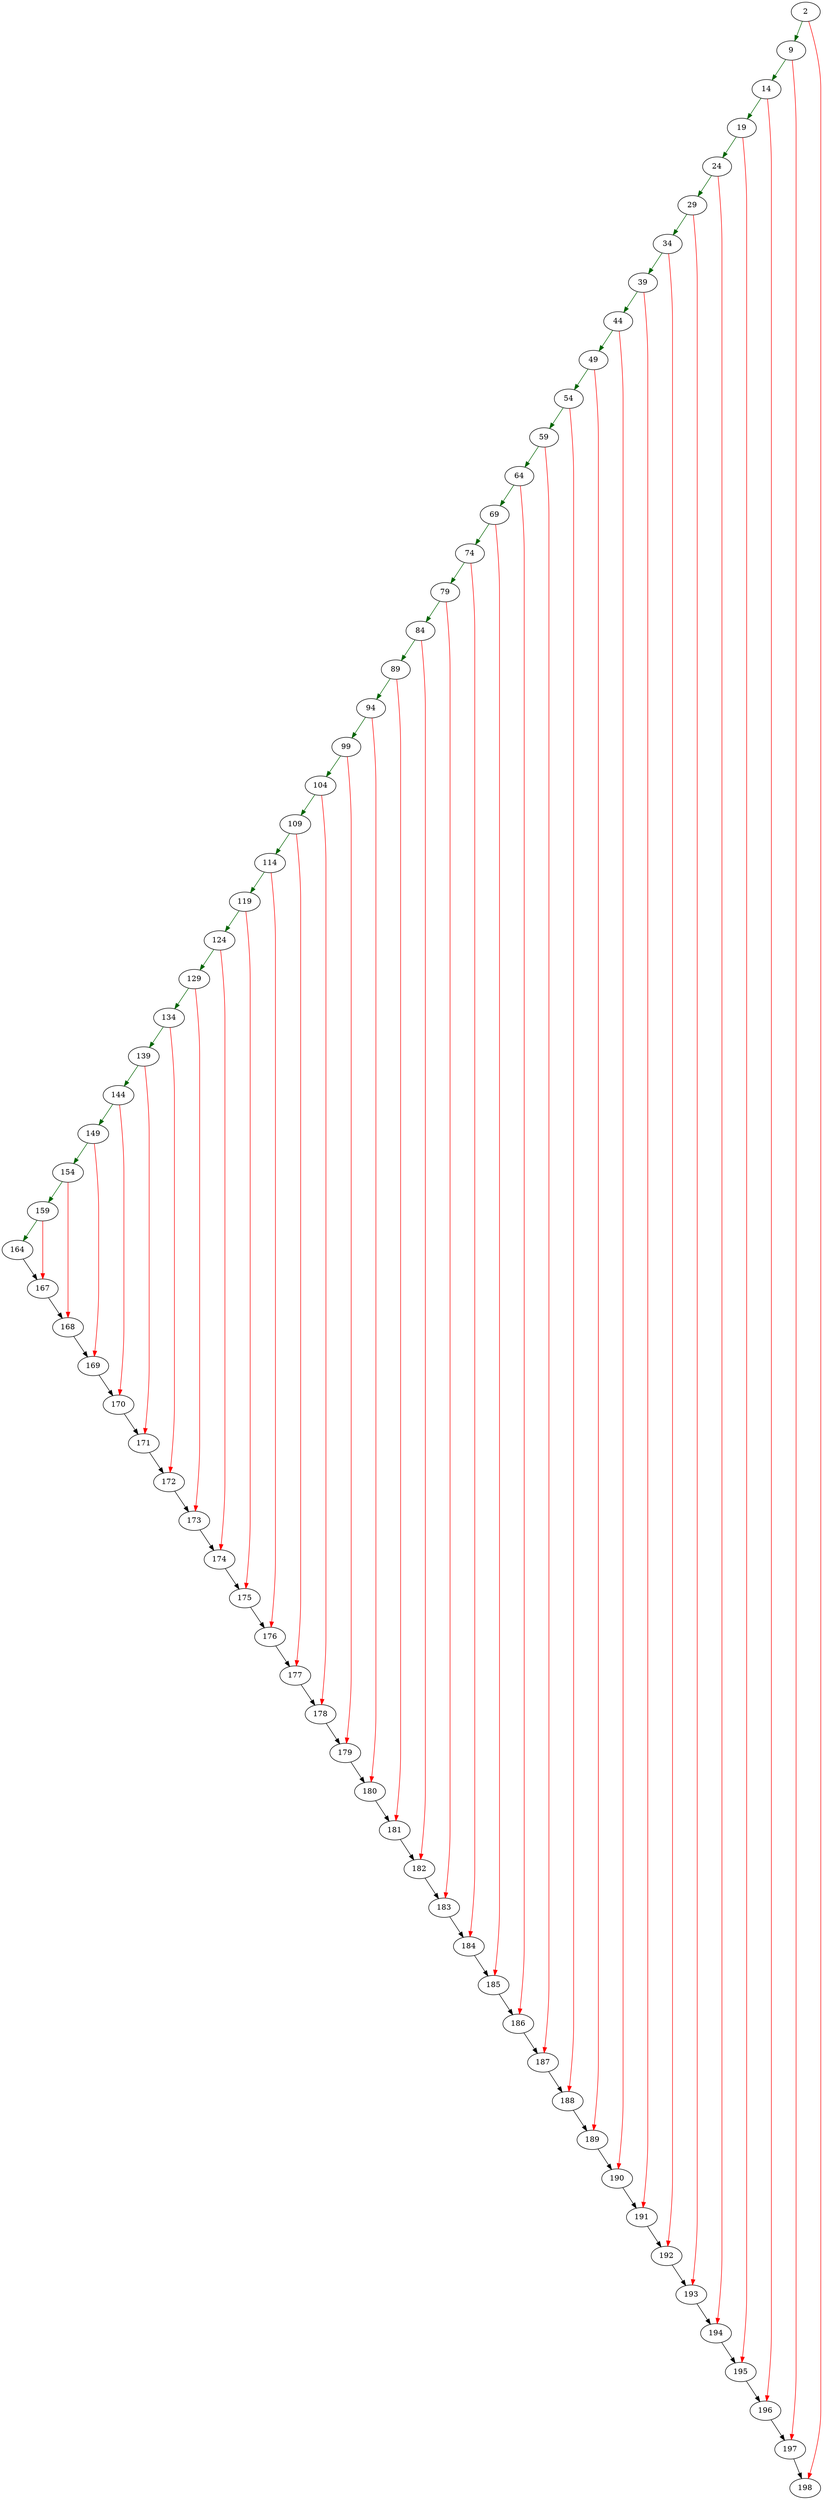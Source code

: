 strict digraph "main" {
	// Node definitions.
	2 [entry=true];
	9;
	198;
	14;
	197;
	19;
	196;
	24;
	195;
	29;
	194;
	34;
	193;
	39;
	192;
	44;
	191;
	49;
	190;
	54;
	189;
	59;
	188;
	64;
	187;
	69;
	186;
	74;
	185;
	79;
	184;
	84;
	183;
	89;
	182;
	94;
	181;
	99;
	180;
	104;
	179;
	109;
	178;
	114;
	177;
	119;
	176;
	124;
	175;
	129;
	174;
	134;
	173;
	139;
	172;
	144;
	171;
	149;
	170;
	154;
	169;
	159;
	168;
	164;
	167;

	// Edge definitions.
	2 -> 9 [
		color=darkgreen
		cond=true
	];
	2 -> 198 [
		color=red
		cond=false
	];
	9 -> 14 [
		color=darkgreen
		cond=true
	];
	9 -> 197 [
		color=red
		cond=false
	];
	14 -> 19 [
		color=darkgreen
		cond=true
	];
	14 -> 196 [
		color=red
		cond=false
	];
	197 -> 198;
	19 -> 24 [
		color=darkgreen
		cond=true
	];
	19 -> 195 [
		color=red
		cond=false
	];
	196 -> 197;
	24 -> 29 [
		color=darkgreen
		cond=true
	];
	24 -> 194 [
		color=red
		cond=false
	];
	195 -> 196;
	29 -> 34 [
		color=darkgreen
		cond=true
	];
	29 -> 193 [
		color=red
		cond=false
	];
	194 -> 195;
	34 -> 39 [
		color=darkgreen
		cond=true
	];
	34 -> 192 [
		color=red
		cond=false
	];
	193 -> 194;
	39 -> 44 [
		color=darkgreen
		cond=true
	];
	39 -> 191 [
		color=red
		cond=false
	];
	192 -> 193;
	44 -> 49 [
		color=darkgreen
		cond=true
	];
	44 -> 190 [
		color=red
		cond=false
	];
	191 -> 192;
	49 -> 54 [
		color=darkgreen
		cond=true
	];
	49 -> 189 [
		color=red
		cond=false
	];
	190 -> 191;
	54 -> 59 [
		color=darkgreen
		cond=true
	];
	54 -> 188 [
		color=red
		cond=false
	];
	189 -> 190;
	59 -> 64 [
		color=darkgreen
		cond=true
	];
	59 -> 187 [
		color=red
		cond=false
	];
	188 -> 189;
	64 -> 69 [
		color=darkgreen
		cond=true
	];
	64 -> 186 [
		color=red
		cond=false
	];
	187 -> 188;
	69 -> 74 [
		color=darkgreen
		cond=true
	];
	69 -> 185 [
		color=red
		cond=false
	];
	186 -> 187;
	74 -> 79 [
		color=darkgreen
		cond=true
	];
	74 -> 184 [
		color=red
		cond=false
	];
	185 -> 186;
	79 -> 84 [
		color=darkgreen
		cond=true
	];
	79 -> 183 [
		color=red
		cond=false
	];
	184 -> 185;
	84 -> 89 [
		color=darkgreen
		cond=true
	];
	84 -> 182 [
		color=red
		cond=false
	];
	183 -> 184;
	89 -> 94 [
		color=darkgreen
		cond=true
	];
	89 -> 181 [
		color=red
		cond=false
	];
	182 -> 183;
	94 -> 99 [
		color=darkgreen
		cond=true
	];
	94 -> 180 [
		color=red
		cond=false
	];
	181 -> 182;
	99 -> 104 [
		color=darkgreen
		cond=true
	];
	99 -> 179 [
		color=red
		cond=false
	];
	180 -> 181;
	104 -> 109 [
		color=darkgreen
		cond=true
	];
	104 -> 178 [
		color=red
		cond=false
	];
	179 -> 180;
	109 -> 114 [
		color=darkgreen
		cond=true
	];
	109 -> 177 [
		color=red
		cond=false
	];
	178 -> 179;
	114 -> 119 [
		color=darkgreen
		cond=true
	];
	114 -> 176 [
		color=red
		cond=false
	];
	177 -> 178;
	119 -> 124 [
		color=darkgreen
		cond=true
	];
	119 -> 175 [
		color=red
		cond=false
	];
	176 -> 177;
	124 -> 129 [
		color=darkgreen
		cond=true
	];
	124 -> 174 [
		color=red
		cond=false
	];
	175 -> 176;
	129 -> 134 [
		color=darkgreen
		cond=true
	];
	129 -> 173 [
		color=red
		cond=false
	];
	174 -> 175;
	134 -> 139 [
		color=darkgreen
		cond=true
	];
	134 -> 172 [
		color=red
		cond=false
	];
	173 -> 174;
	139 -> 144 [
		color=darkgreen
		cond=true
	];
	139 -> 171 [
		color=red
		cond=false
	];
	172 -> 173;
	144 -> 149 [
		color=darkgreen
		cond=true
	];
	144 -> 170 [
		color=red
		cond=false
	];
	171 -> 172;
	149 -> 154 [
		color=darkgreen
		cond=true
	];
	149 -> 169 [
		color=red
		cond=false
	];
	170 -> 171;
	154 -> 159 [
		color=darkgreen
		cond=true
	];
	154 -> 168 [
		color=red
		cond=false
	];
	169 -> 170;
	159 -> 164 [
		color=darkgreen
		cond=true
	];
	159 -> 167 [
		color=red
		cond=false
	];
	168 -> 169;
	164 -> 167;
	167 -> 168;
}
